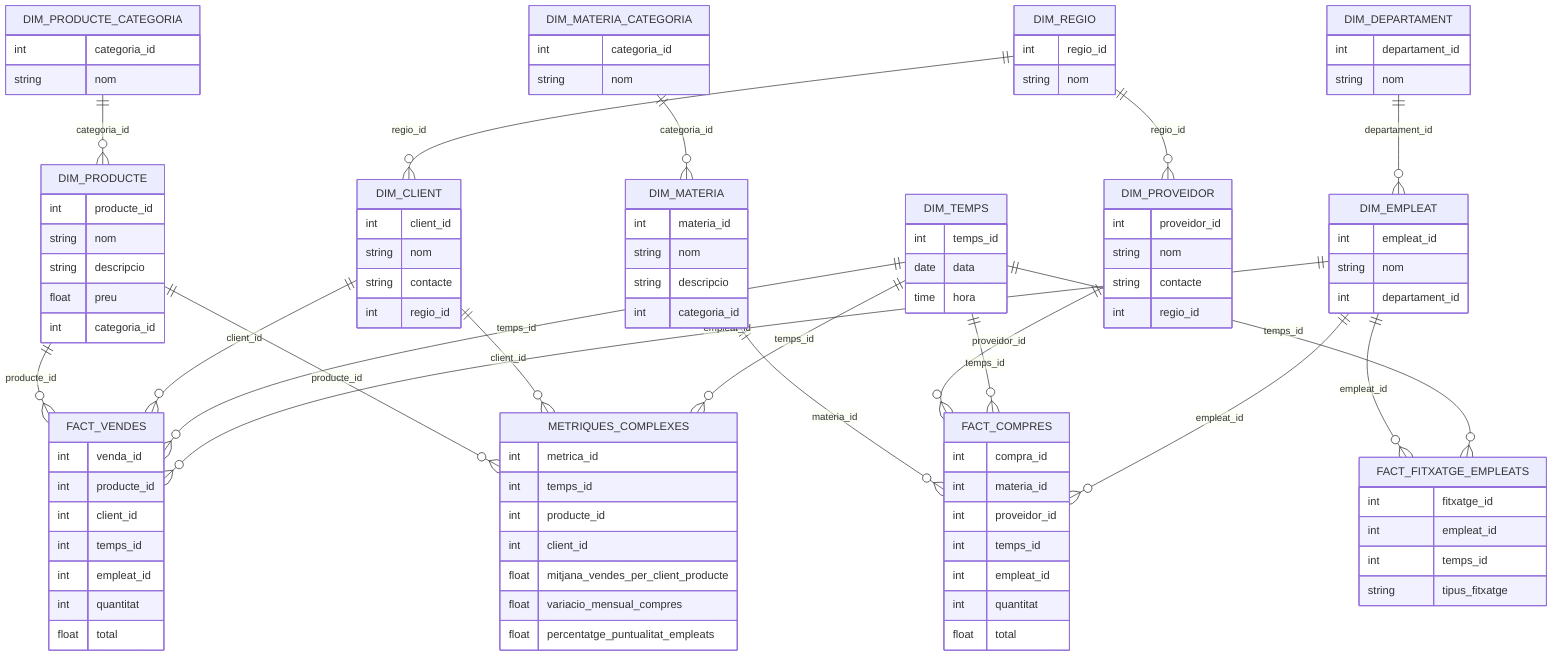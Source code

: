%%{init: {'er': { 'layoutDirection': 'LR' }}}%%
erDiagram
    DIM_PRODUCTE {
        int producte_id
        string nom
        string descripcio
        float preu
        int categoria_id
    }
    DIM_PRODUCTE_CATEGORIA {
        int categoria_id
        string nom
    }
    DIM_MATERIA {
        int materia_id
        string nom
        string descripcio
        int categoria_id
    }
    DIM_MATERIA_CATEGORIA {
        int categoria_id
        string nom
    }
    DIM_PROVEIDOR {
        int proveidor_id
        string nom
        string contacte
        int regio_id
    }
    DIM_CLIENT {
        int client_id
        string nom
        string contacte
        int regio_id
    }
    DIM_EMPLEAT {
        int empleat_id
        string nom
        int departament_id
    }
    DIM_DEPARTAMENT {
        int departament_id
        string nom
    }
    DIM_TEMPS {
        int temps_id
        date data
        time hora
    }
    DIM_REGIO {
        int regio_id
        string nom
    }
    FACT_VENDES {
        int venda_id
        int producte_id
        int client_id
        int temps_id
        int empleat_id
        int quantitat
        float total
    }
    FACT_COMPRES {
        int compra_id
        int materia_id
        int proveidor_id
        int temps_id
        int empleat_id
        int quantitat
        float total
    }
    FACT_FITXATGE_EMPLEATS {
        int fitxatge_id
        int empleat_id
        int temps_id
        string tipus_fitxatge
    }
    METRIQUES_COMPLEXES {
        int metrica_id
        int temps_id
        int producte_id
        int client_id
        float mitjana_vendes_per_client_producte
        float variacio_mensual_compres
        float percentatge_puntualitat_empleats
    }
    DIM_PRODUCTE ||--o{ FACT_VENDES : producte_id
    DIM_CLIENT ||--o{ FACT_VENDES : client_id
    DIM_TEMPS ||--o{ FACT_VENDES : temps_id
    DIM_EMPLEAT ||--o{ FACT_VENDES : empleat_id
    DIM_MATERIA ||--o{ FACT_COMPRES : materia_id
    DIM_PROVEIDOR ||--o{ FACT_COMPRES : proveidor_id
    DIM_TEMPS ||--o{ FACT_COMPRES : temps_id
    DIM_EMPLEAT ||--o{ FACT_COMPRES : empleat_id
    DIM_EMPLEAT ||--o{ FACT_FITXATGE_EMPLEATS : empleat_id
    DIM_TEMPS ||--o{ FACT_FITXATGE_EMPLEATS : temps_id
    DIM_PRODUCTE_CATEGORIA ||--o{ DIM_PRODUCTE : categoria_id
    DIM_MATERIA_CATEGORIA ||--o{ DIM_MATERIA : categoria_id
    DIM_DEPARTAMENT ||--o{ DIM_EMPLEAT : departament_id
    DIM_REGIO ||--o{ DIM_CLIENT : regio_id
    DIM_REGIO ||--o{ DIM_PROVEIDOR : regio_id
    DIM_PRODUCTE ||--o{ METRIQUES_COMPLEXES : producte_id
    DIM_CLIENT ||--o{ METRIQUES_COMPLEXES : client_id
    DIM_TEMPS ||--o{ METRIQUES_COMPLEXES : temps_id